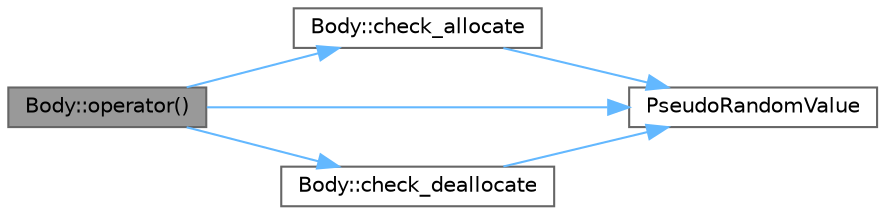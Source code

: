 digraph "Body::operator()"
{
 // LATEX_PDF_SIZE
  bgcolor="transparent";
  edge [fontname=Helvetica,fontsize=10,labelfontname=Helvetica,labelfontsize=10];
  node [fontname=Helvetica,fontsize=10,shape=box,height=0.2,width=0.4];
  rankdir="LR";
  Node1 [id="Node000001",label="Body::operator()",height=0.2,width=0.4,color="gray40", fillcolor="grey60", style="filled", fontcolor="black",tooltip=" "];
  Node1 -> Node2 [id="edge6_Node000001_Node000002",color="steelblue1",style="solid",tooltip=" "];
  Node2 [id="Node000002",label="Body::check_allocate",height=0.2,width=0.4,color="grey40", fillcolor="white", style="filled",URL="$class_body.html#a2f9a962137b1630b6db29220e814f369",tooltip=" "];
  Node2 -> Node3 [id="edge7_Node000002_Node000003",color="steelblue1",style="solid",tooltip=" "];
  Node3 [id="Node000003",label="PseudoRandomValue",height=0.2,width=0.4,color="grey40", fillcolor="white", style="filled",URL="$test__allocator_8h.html#ac662d2725000b2972fcd2f88acd239dc",tooltip=" "];
  Node1 -> Node4 [id="edge8_Node000001_Node000004",color="steelblue1",style="solid",tooltip=" "];
  Node4 [id="Node000004",label="Body::check_deallocate",height=0.2,width=0.4,color="grey40", fillcolor="white", style="filled",URL="$class_body.html#a71f27fe9006654f96082b30a05b251b4",tooltip=" "];
  Node4 -> Node3 [id="edge9_Node000004_Node000003",color="steelblue1",style="solid",tooltip=" "];
  Node1 -> Node3 [id="edge10_Node000001_Node000003",color="steelblue1",style="solid",tooltip=" "];
}
